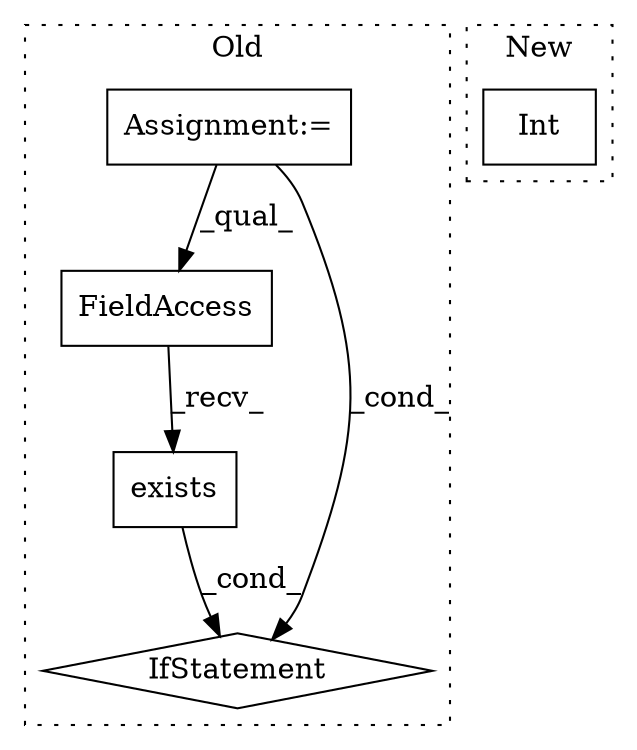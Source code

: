 digraph G {
subgraph cluster0 {
1 [label="exists" a="32" s="2172,2201" l="7,1" shape="box"];
3 [label="FieldAccess" a="22" s="2164" l="7" shape="box"];
4 [label="IfStatement" a="25" s="2159,2202" l="4,2" shape="diamond"];
5 [label="Assignment:=" a="7" s="170" l="2" shape="box"];
label = "Old";
style="dotted";
}
subgraph cluster1 {
2 [label="Int" a="32" s="1149,1154" l="4,1" shape="box"];
label = "New";
style="dotted";
}
1 -> 4 [label="_cond_"];
3 -> 1 [label="_recv_"];
5 -> 3 [label="_qual_"];
5 -> 4 [label="_cond_"];
}